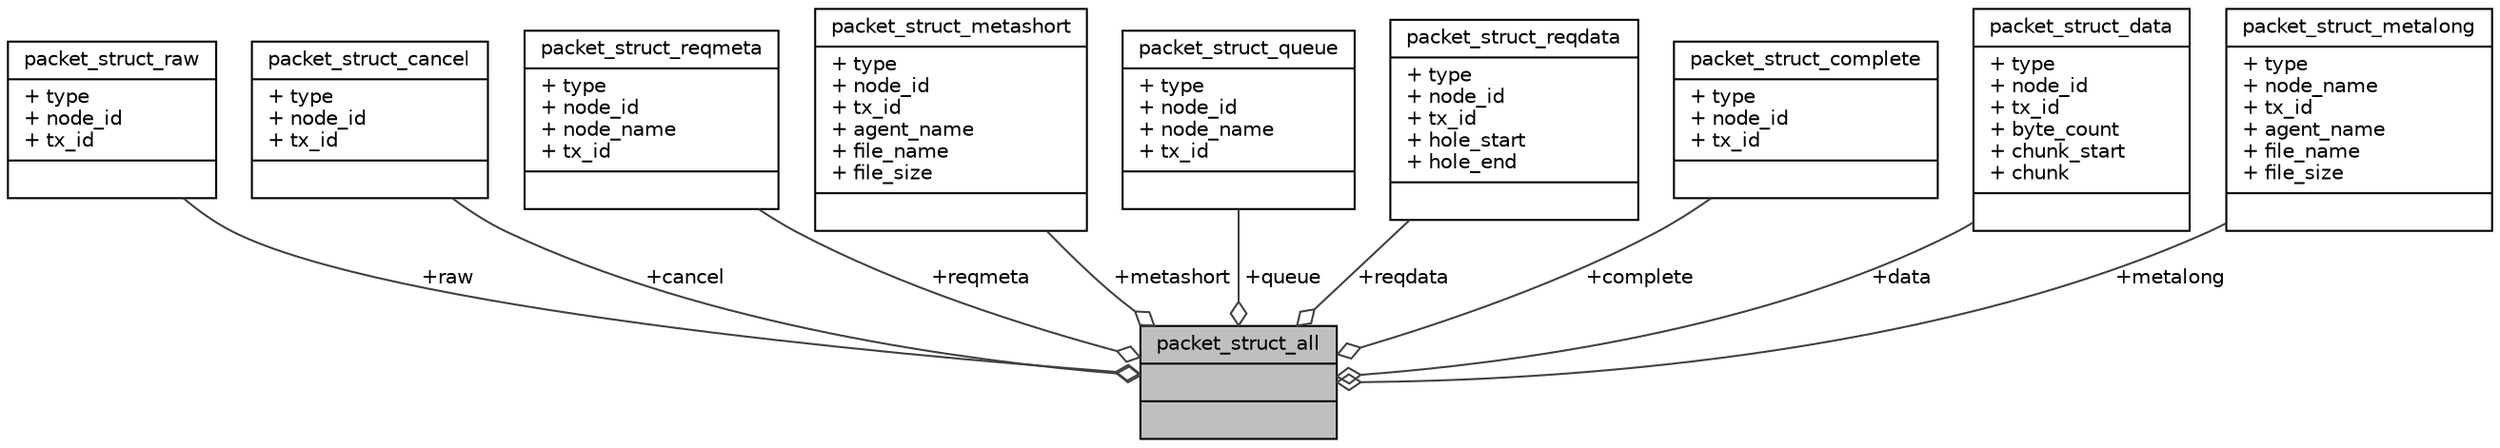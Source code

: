 digraph "packet_struct_all"
{
 // INTERACTIVE_SVG=YES
  edge [fontname="Helvetica",fontsize="10",labelfontname="Helvetica",labelfontsize="10"];
  node [fontname="Helvetica",fontsize="10",shape=record];
  Node1 [label="{packet_struct_all\n||}",height=0.2,width=0.4,color="black", fillcolor="grey75", style="filled", fontcolor="black"];
  Node2 -> Node1 [color="grey25",fontsize="10",style="solid",label=" +raw" ,arrowhead="odiamond",fontname="Helvetica"];
  Node2 [label="{packet_struct_raw\n|+ type\l+ node_id\l+ tx_id\l|}",height=0.2,width=0.4,color="black", fillcolor="white", style="filled",URL="$structpacket__struct__raw.html"];
  Node3 -> Node1 [color="grey25",fontsize="10",style="solid",label=" +cancel" ,arrowhead="odiamond",fontname="Helvetica"];
  Node3 [label="{packet_struct_cancel\n|+ type\l+ node_id\l+ tx_id\l|}",height=0.2,width=0.4,color="black", fillcolor="white", style="filled",URL="$structpacket__struct__cancel.html"];
  Node4 -> Node1 [color="grey25",fontsize="10",style="solid",label=" +reqmeta" ,arrowhead="odiamond",fontname="Helvetica"];
  Node4 [label="{packet_struct_reqmeta\n|+ type\l+ node_id\l+ node_name\l+ tx_id\l|}",height=0.2,width=0.4,color="black", fillcolor="white", style="filled",URL="$structpacket__struct__reqmeta.html"];
  Node5 -> Node1 [color="grey25",fontsize="10",style="solid",label=" +metashort" ,arrowhead="odiamond",fontname="Helvetica"];
  Node5 [label="{packet_struct_metashort\n|+ type\l+ node_id\l+ tx_id\l+ agent_name\l+ file_name\l+ file_size\l|}",height=0.2,width=0.4,color="black", fillcolor="white", style="filled",URL="$structpacket__struct__metashort.html"];
  Node6 -> Node1 [color="grey25",fontsize="10",style="solid",label=" +queue" ,arrowhead="odiamond",fontname="Helvetica"];
  Node6 [label="{packet_struct_queue\n|+ type\l+ node_id\l+ node_name\l+ tx_id\l|}",height=0.2,width=0.4,color="black", fillcolor="white", style="filled",URL="$structpacket__struct__queue.html"];
  Node7 -> Node1 [color="grey25",fontsize="10",style="solid",label=" +reqdata" ,arrowhead="odiamond",fontname="Helvetica"];
  Node7 [label="{packet_struct_reqdata\n|+ type\l+ node_id\l+ tx_id\l+ hole_start\l+ hole_end\l|}",height=0.2,width=0.4,color="black", fillcolor="white", style="filled",URL="$structpacket__struct__reqdata.html"];
  Node8 -> Node1 [color="grey25",fontsize="10",style="solid",label=" +complete" ,arrowhead="odiamond",fontname="Helvetica"];
  Node8 [label="{packet_struct_complete\n|+ type\l+ node_id\l+ tx_id\l|}",height=0.2,width=0.4,color="black", fillcolor="white", style="filled",URL="$structpacket__struct__complete.html"];
  Node9 -> Node1 [color="grey25",fontsize="10",style="solid",label=" +data" ,arrowhead="odiamond",fontname="Helvetica"];
  Node9 [label="{packet_struct_data\n|+ type\l+ node_id\l+ tx_id\l+ byte_count\l+ chunk_start\l+ chunk\l|}",height=0.2,width=0.4,color="black", fillcolor="white", style="filled",URL="$structpacket__struct__data.html"];
  Node10 -> Node1 [color="grey25",fontsize="10",style="solid",label=" +metalong" ,arrowhead="odiamond",fontname="Helvetica"];
  Node10 [label="{packet_struct_metalong\n|+ type\l+ node_name\l+ tx_id\l+ agent_name\l+ file_name\l+ file_size\l|}",height=0.2,width=0.4,color="black", fillcolor="white", style="filled",URL="$structpacket__struct__metalong.html"];
}
